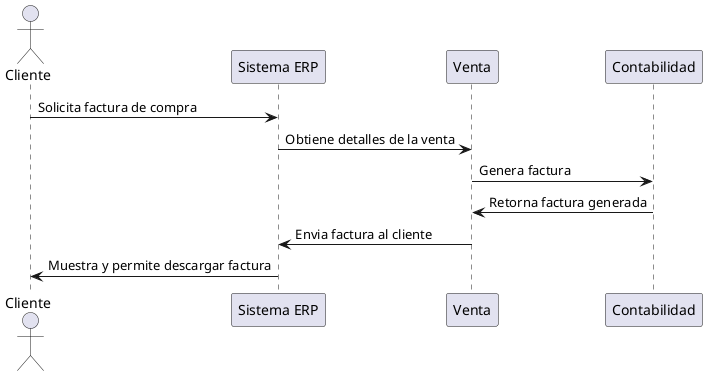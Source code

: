 @startuml
actor Cliente
participant "Sistema ERP" as ERP
participant "Venta" as Venta
participant "Contabilidad" as Contabilidad

Cliente -> ERP : Solicita factura de compra
ERP -> Venta : Obtiene detalles de la venta
Venta -> Contabilidad : Genera factura
Contabilidad -> Venta : Retorna factura generada
Venta -> ERP : Envia factura al cliente
ERP -> Cliente : Muestra y permite descargar factura
@enduml
